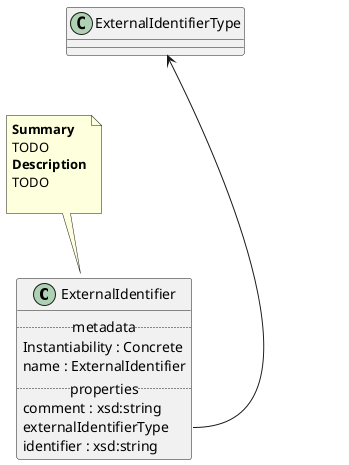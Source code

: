 @startuml
class ExternalIdentifier {
.. metadata ..
    Instantiability : Concrete
    name : ExternalIdentifier
.. properties ..
    comment : xsd:string
    externalIdentifierType
    identifier : xsd:string
}
note top of ExternalIdentifier
<b>Summary</b>
TODO
<b>Description</b>
TODO

end note
"ExternalIdentifierType" <--- "ExternalIdentifier::externalIdentifierType"
@enduml
